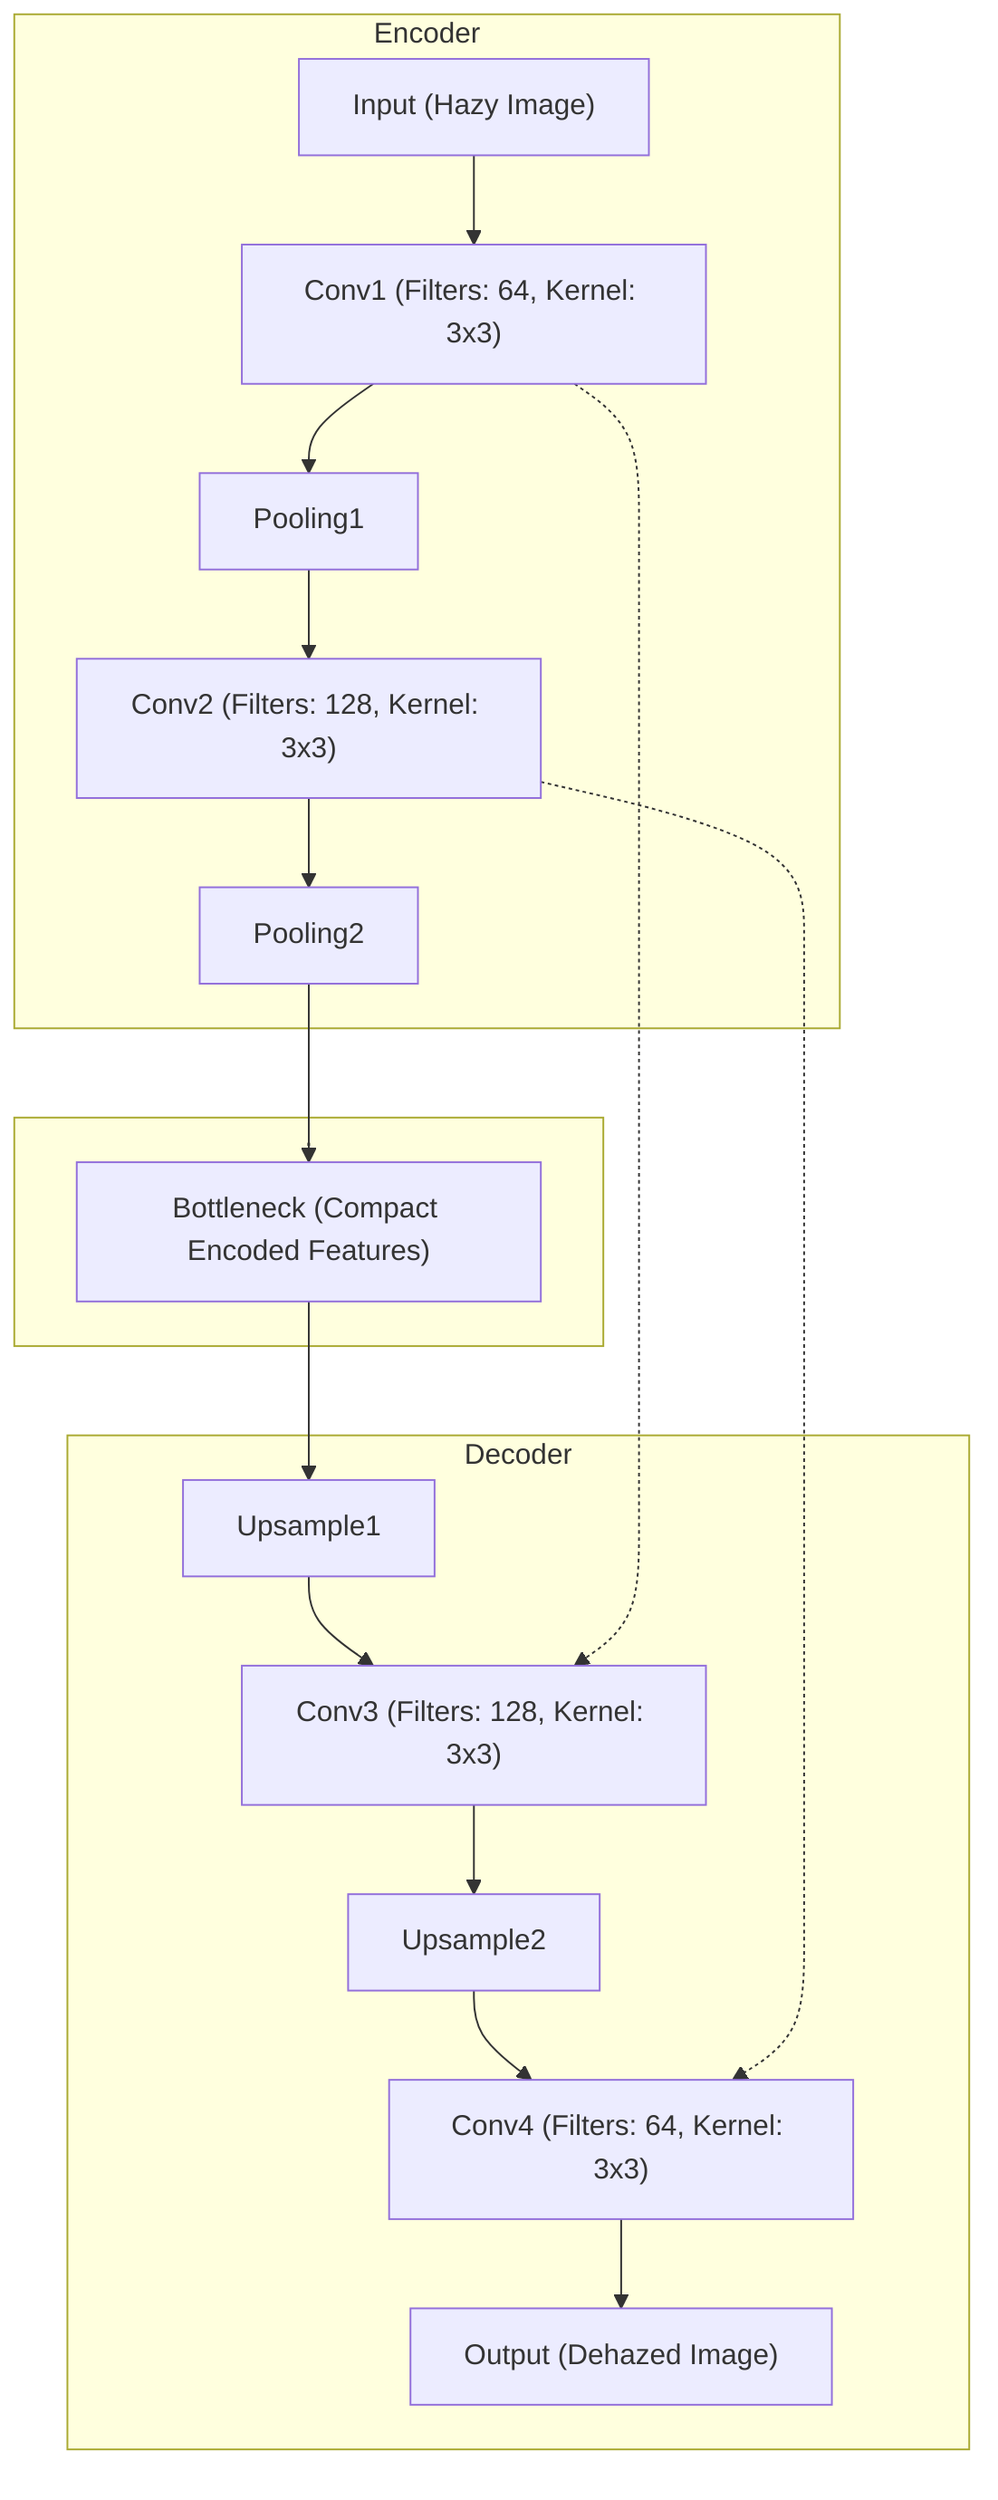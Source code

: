 graph TD

    %% Encoder
    subgraph Encoder
    A["Input (Hazy Image)"]
    B["Conv1 (Filters: 64, Kernel: 3x3)"]
    C["Pooling1"]
    D["Conv2 (Filters: 128, Kernel: 3x3)"]
    E["Pooling2"]
    end

    subgraph .
    F["Bottleneck (Compact Encoded Features)"]
    end

    %% Decoder
    subgraph Decoder
    G["Upsample1"]
    H["Conv3 (Filters: 128, Kernel: 3x3)"]
    I["Upsample2"]
    J["Conv4 (Filters: 64, Kernel: 3x3)"]
    K["Output (Dehazed Image)"]
    end

    %% Connections
    A --> B
    B --> C
    C --> D
    D --> E
    E --> F
    F --> G
    G --> H
    H --> I
    I --> J
    J --> K

    %% Skip Connections
    B -.-> H
    D -.-> J